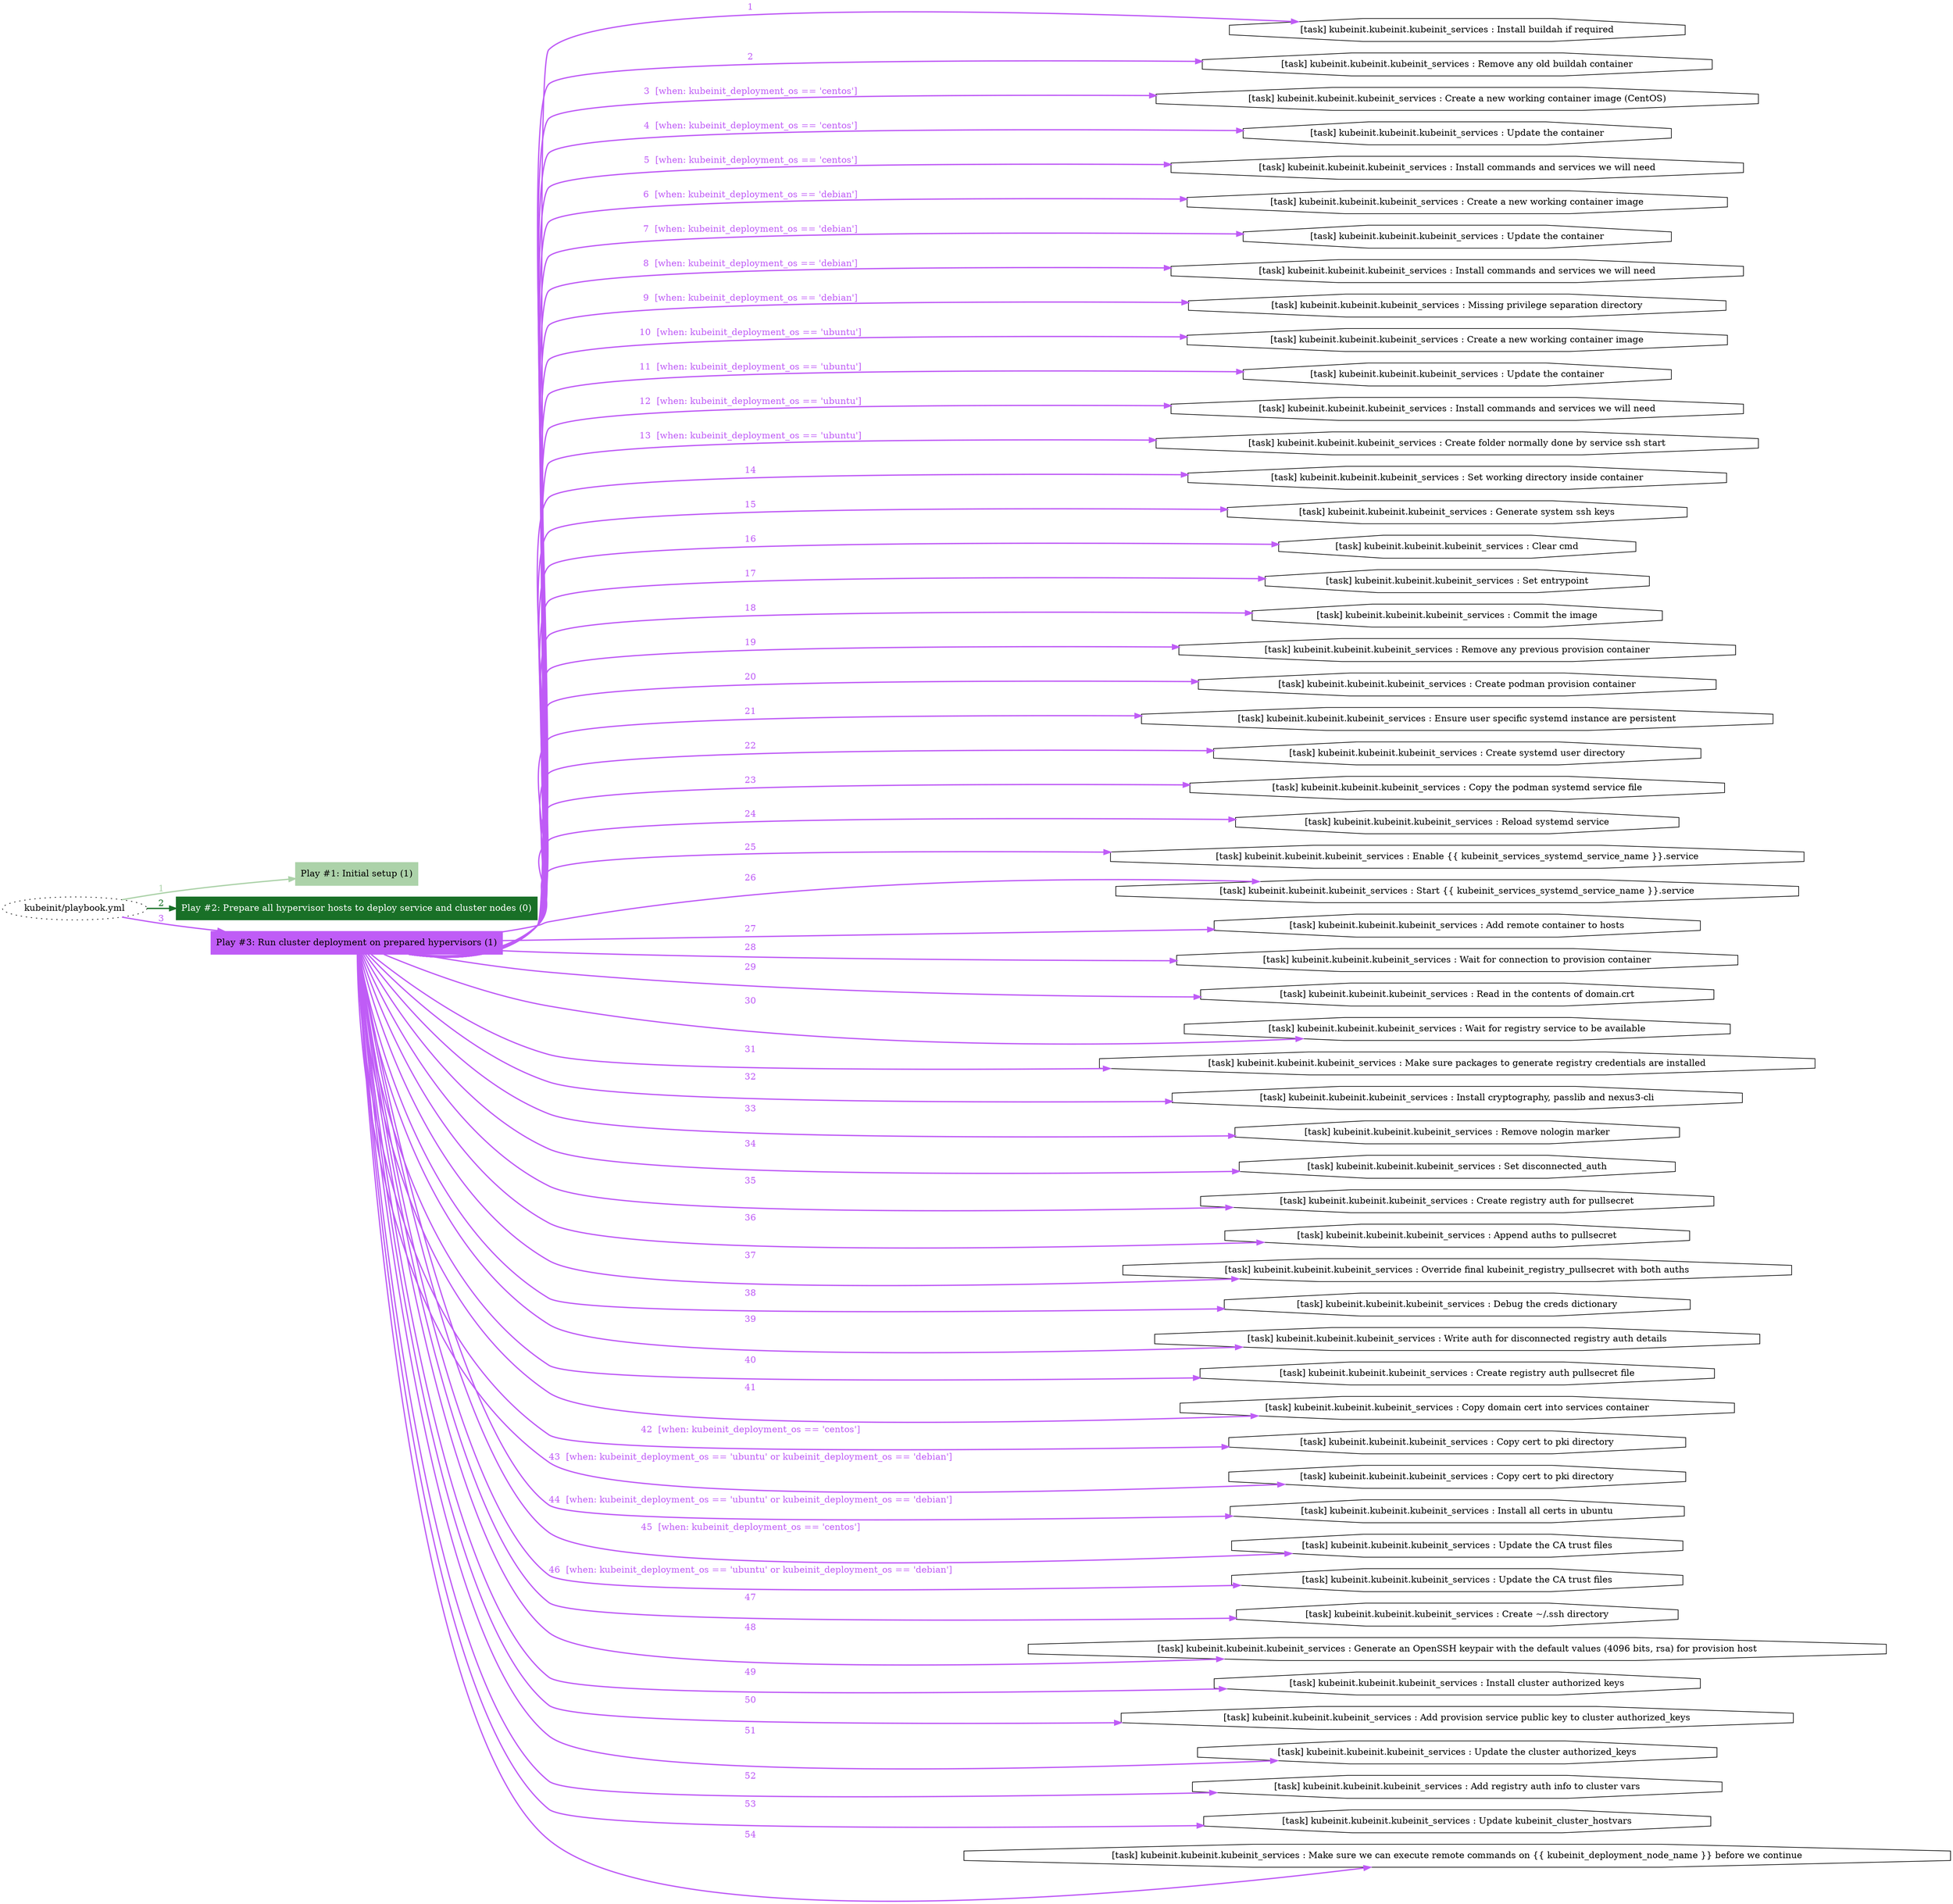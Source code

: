 digraph "kubeinit/playbook.yml "{
	graph [concentrate=true ordering=in rankdir=LR ratio=fill]
	edge [esep=5 sep=10]
	"kubeinit/playbook.yml" [id=root_node style=dotted]
	subgraph "Play #1: Initial setup (1) "{
		"Play #1: Initial setup (1)" [color="#acd2a9" fontcolor="#000000" id="play_06b032d3-6a94-4f73-8f4c-905910afb8e7" shape=box style=filled tooltip=localhost]
		"kubeinit/playbook.yml" -> "Play #1: Initial setup (1)" [label=1 color="#acd2a9" fontcolor="#acd2a9" id="edge_95d39c3b-3cc0-48ee-9148-61e11b98f552" style=bold]
	}
	subgraph "Play #2: Prepare all hypervisor hosts to deploy service and cluster nodes (0) "{
		"Play #2: Prepare all hypervisor hosts to deploy service and cluster nodes (0)" [color="#197027" fontcolor="#ffffff" id="play_682ac700-83cf-4802-b908-105797a60262" shape=box style=filled tooltip=""]
		"kubeinit/playbook.yml" -> "Play #2: Prepare all hypervisor hosts to deploy service and cluster nodes (0)" [label=2 color="#197027" fontcolor="#197027" id="edge_92f42114-d80a-492d-abc2-aa714ddc43ce" style=bold]
	}
	subgraph "Play #3: Run cluster deployment on prepared hypervisors (1) "{
		"Play #3: Run cluster deployment on prepared hypervisors (1)" [color="#bf5cf6" fontcolor="#000000" id="play_4852a012-44da-4ba2-8303-1a6c20c2670a" shape=box style=filled tooltip=localhost]
		"kubeinit/playbook.yml" -> "Play #3: Run cluster deployment on prepared hypervisors (1)" [label=3 color="#bf5cf6" fontcolor="#bf5cf6" id="edge_c5d459db-aefd-47b8-b8a4-e5a2117bd01e" style=bold]
		"task_a3246baa-a2d9-4d53-8f70-68f6d8556e1e" [label="[task] kubeinit.kubeinit.kubeinit_services : Install buildah if required" id="task_a3246baa-a2d9-4d53-8f70-68f6d8556e1e" shape=octagon tooltip="[task] kubeinit.kubeinit.kubeinit_services : Install buildah if required"]
		"Play #3: Run cluster deployment on prepared hypervisors (1)" -> "task_a3246baa-a2d9-4d53-8f70-68f6d8556e1e" [label=1 color="#bf5cf6" fontcolor="#bf5cf6" id="edge_9a2b834f-42ee-42da-9f2a-3ac3b010bf68" style=bold]
		"task_317cfb30-0be2-42cf-9969-2e9928e04480" [label="[task] kubeinit.kubeinit.kubeinit_services : Remove any old buildah container" id="task_317cfb30-0be2-42cf-9969-2e9928e04480" shape=octagon tooltip="[task] kubeinit.kubeinit.kubeinit_services : Remove any old buildah container"]
		"Play #3: Run cluster deployment on prepared hypervisors (1)" -> "task_317cfb30-0be2-42cf-9969-2e9928e04480" [label=2 color="#bf5cf6" fontcolor="#bf5cf6" id="edge_b6020b13-4060-410a-901d-f06ab6f2cb85" style=bold]
		"task_8e681a12-9dfe-4beb-9670-1efeda47d3bb" [label="[task] kubeinit.kubeinit.kubeinit_services : Create a new working container image (CentOS)" id="task_8e681a12-9dfe-4beb-9670-1efeda47d3bb" shape=octagon tooltip="[task] kubeinit.kubeinit.kubeinit_services : Create a new working container image (CentOS)"]
		"Play #3: Run cluster deployment on prepared hypervisors (1)" -> "task_8e681a12-9dfe-4beb-9670-1efeda47d3bb" [label="3  [when: kubeinit_deployment_os == 'centos']" color="#bf5cf6" fontcolor="#bf5cf6" id="edge_2c207636-73e7-415d-a151-efe45d5feb96" style=bold]
		"task_44bb2efc-7c12-4918-87da-ecd2a021dd88" [label="[task] kubeinit.kubeinit.kubeinit_services : Update the container" id="task_44bb2efc-7c12-4918-87da-ecd2a021dd88" shape=octagon tooltip="[task] kubeinit.kubeinit.kubeinit_services : Update the container"]
		"Play #3: Run cluster deployment on prepared hypervisors (1)" -> "task_44bb2efc-7c12-4918-87da-ecd2a021dd88" [label="4  [when: kubeinit_deployment_os == 'centos']" color="#bf5cf6" fontcolor="#bf5cf6" id="edge_42996ac3-fa01-4d75-967a-5203ed3d7bc3" style=bold]
		"task_103789b3-ecd9-4817-9b9b-3af68e0b0f04" [label="[task] kubeinit.kubeinit.kubeinit_services : Install commands and services we will need" id="task_103789b3-ecd9-4817-9b9b-3af68e0b0f04" shape=octagon tooltip="[task] kubeinit.kubeinit.kubeinit_services : Install commands and services we will need"]
		"Play #3: Run cluster deployment on prepared hypervisors (1)" -> "task_103789b3-ecd9-4817-9b9b-3af68e0b0f04" [label="5  [when: kubeinit_deployment_os == 'centos']" color="#bf5cf6" fontcolor="#bf5cf6" id="edge_ab98bdf5-58a5-4163-940d-7ef8af41ecc7" style=bold]
		"task_639f6425-06e9-48ca-b24b-b2b8c6118572" [label="[task] kubeinit.kubeinit.kubeinit_services : Create a new working container image" id="task_639f6425-06e9-48ca-b24b-b2b8c6118572" shape=octagon tooltip="[task] kubeinit.kubeinit.kubeinit_services : Create a new working container image"]
		"Play #3: Run cluster deployment on prepared hypervisors (1)" -> "task_639f6425-06e9-48ca-b24b-b2b8c6118572" [label="6  [when: kubeinit_deployment_os == 'debian']" color="#bf5cf6" fontcolor="#bf5cf6" id="edge_09f271b4-9f4e-4bf5-9358-d204193b887f" style=bold]
		"task_9679554e-78ec-4e9a-898b-b5fda9d04f50" [label="[task] kubeinit.kubeinit.kubeinit_services : Update the container" id="task_9679554e-78ec-4e9a-898b-b5fda9d04f50" shape=octagon tooltip="[task] kubeinit.kubeinit.kubeinit_services : Update the container"]
		"Play #3: Run cluster deployment on prepared hypervisors (1)" -> "task_9679554e-78ec-4e9a-898b-b5fda9d04f50" [label="7  [when: kubeinit_deployment_os == 'debian']" color="#bf5cf6" fontcolor="#bf5cf6" id="edge_9117c44f-74b1-4ff0-b89f-d93805483442" style=bold]
		"task_1ad63924-0e11-457f-b80a-92be7ea1cd9b" [label="[task] kubeinit.kubeinit.kubeinit_services : Install commands and services we will need" id="task_1ad63924-0e11-457f-b80a-92be7ea1cd9b" shape=octagon tooltip="[task] kubeinit.kubeinit.kubeinit_services : Install commands and services we will need"]
		"Play #3: Run cluster deployment on prepared hypervisors (1)" -> "task_1ad63924-0e11-457f-b80a-92be7ea1cd9b" [label="8  [when: kubeinit_deployment_os == 'debian']" color="#bf5cf6" fontcolor="#bf5cf6" id="edge_a5ba1173-18b0-46cd-94d1-78222f380ebc" style=bold]
		"task_04edf44b-a9ac-48e0-b074-00bbd72ff49d" [label="[task] kubeinit.kubeinit.kubeinit_services : Missing privilege separation directory" id="task_04edf44b-a9ac-48e0-b074-00bbd72ff49d" shape=octagon tooltip="[task] kubeinit.kubeinit.kubeinit_services : Missing privilege separation directory"]
		"Play #3: Run cluster deployment on prepared hypervisors (1)" -> "task_04edf44b-a9ac-48e0-b074-00bbd72ff49d" [label="9  [when: kubeinit_deployment_os == 'debian']" color="#bf5cf6" fontcolor="#bf5cf6" id="edge_5c621e55-04ec-4f84-a488-3f172cfc2449" style=bold]
		"task_ed4a9678-1366-4a82-99f9-fb9b42735679" [label="[task] kubeinit.kubeinit.kubeinit_services : Create a new working container image" id="task_ed4a9678-1366-4a82-99f9-fb9b42735679" shape=octagon tooltip="[task] kubeinit.kubeinit.kubeinit_services : Create a new working container image"]
		"Play #3: Run cluster deployment on prepared hypervisors (1)" -> "task_ed4a9678-1366-4a82-99f9-fb9b42735679" [label="10  [when: kubeinit_deployment_os == 'ubuntu']" color="#bf5cf6" fontcolor="#bf5cf6" id="edge_c5f24718-bc1b-49f5-ad99-1fcb4300d95d" style=bold]
		"task_159aa2e1-d94a-4276-bde3-cd0e9afe60f0" [label="[task] kubeinit.kubeinit.kubeinit_services : Update the container" id="task_159aa2e1-d94a-4276-bde3-cd0e9afe60f0" shape=octagon tooltip="[task] kubeinit.kubeinit.kubeinit_services : Update the container"]
		"Play #3: Run cluster deployment on prepared hypervisors (1)" -> "task_159aa2e1-d94a-4276-bde3-cd0e9afe60f0" [label="11  [when: kubeinit_deployment_os == 'ubuntu']" color="#bf5cf6" fontcolor="#bf5cf6" id="edge_9fbae640-a235-411a-9fbc-fab2c042fe3e" style=bold]
		"task_1473fc0b-3927-459a-a36e-9ad79a165337" [label="[task] kubeinit.kubeinit.kubeinit_services : Install commands and services we will need" id="task_1473fc0b-3927-459a-a36e-9ad79a165337" shape=octagon tooltip="[task] kubeinit.kubeinit.kubeinit_services : Install commands and services we will need"]
		"Play #3: Run cluster deployment on prepared hypervisors (1)" -> "task_1473fc0b-3927-459a-a36e-9ad79a165337" [label="12  [when: kubeinit_deployment_os == 'ubuntu']" color="#bf5cf6" fontcolor="#bf5cf6" id="edge_58389a6f-820b-4aa4-b323-b3c27718a434" style=bold]
		"task_68e7adf6-92c5-440d-8c52-d4ad6a4d2aad" [label="[task] kubeinit.kubeinit.kubeinit_services : Create folder normally done by service ssh start" id="task_68e7adf6-92c5-440d-8c52-d4ad6a4d2aad" shape=octagon tooltip="[task] kubeinit.kubeinit.kubeinit_services : Create folder normally done by service ssh start"]
		"Play #3: Run cluster deployment on prepared hypervisors (1)" -> "task_68e7adf6-92c5-440d-8c52-d4ad6a4d2aad" [label="13  [when: kubeinit_deployment_os == 'ubuntu']" color="#bf5cf6" fontcolor="#bf5cf6" id="edge_b3832a2c-644e-4ef9-a809-a92401c4c9e5" style=bold]
		"task_55bad6ab-d9e0-494e-9709-9488a699a8a6" [label="[task] kubeinit.kubeinit.kubeinit_services : Set working directory inside container" id="task_55bad6ab-d9e0-494e-9709-9488a699a8a6" shape=octagon tooltip="[task] kubeinit.kubeinit.kubeinit_services : Set working directory inside container"]
		"Play #3: Run cluster deployment on prepared hypervisors (1)" -> "task_55bad6ab-d9e0-494e-9709-9488a699a8a6" [label=14 color="#bf5cf6" fontcolor="#bf5cf6" id="edge_0e6200b1-766b-4f32-808d-e98c38b7ec17" style=bold]
		"task_594b7d6c-8a99-45b4-950c-49a26a9b5d2d" [label="[task] kubeinit.kubeinit.kubeinit_services : Generate system ssh keys" id="task_594b7d6c-8a99-45b4-950c-49a26a9b5d2d" shape=octagon tooltip="[task] kubeinit.kubeinit.kubeinit_services : Generate system ssh keys"]
		"Play #3: Run cluster deployment on prepared hypervisors (1)" -> "task_594b7d6c-8a99-45b4-950c-49a26a9b5d2d" [label=15 color="#bf5cf6" fontcolor="#bf5cf6" id="edge_bd895185-4eb6-4728-8f4f-96e43c4165a8" style=bold]
		"task_ef9c14f3-168a-47bc-b8dd-ad3f24ab007f" [label="[task] kubeinit.kubeinit.kubeinit_services : Clear cmd" id="task_ef9c14f3-168a-47bc-b8dd-ad3f24ab007f" shape=octagon tooltip="[task] kubeinit.kubeinit.kubeinit_services : Clear cmd"]
		"Play #3: Run cluster deployment on prepared hypervisors (1)" -> "task_ef9c14f3-168a-47bc-b8dd-ad3f24ab007f" [label=16 color="#bf5cf6" fontcolor="#bf5cf6" id="edge_959463c5-1ebc-469a-83a7-057fcd7123ee" style=bold]
		"task_6e047165-98d6-4fc0-b6aa-b3da6ef004a9" [label="[task] kubeinit.kubeinit.kubeinit_services : Set entrypoint" id="task_6e047165-98d6-4fc0-b6aa-b3da6ef004a9" shape=octagon tooltip="[task] kubeinit.kubeinit.kubeinit_services : Set entrypoint"]
		"Play #3: Run cluster deployment on prepared hypervisors (1)" -> "task_6e047165-98d6-4fc0-b6aa-b3da6ef004a9" [label=17 color="#bf5cf6" fontcolor="#bf5cf6" id="edge_56493f59-9b31-4a15-b708-6b67f415f6ad" style=bold]
		"task_5d1b3963-8568-425b-997b-e4ebbe13a4f3" [label="[task] kubeinit.kubeinit.kubeinit_services : Commit the image" id="task_5d1b3963-8568-425b-997b-e4ebbe13a4f3" shape=octagon tooltip="[task] kubeinit.kubeinit.kubeinit_services : Commit the image"]
		"Play #3: Run cluster deployment on prepared hypervisors (1)" -> "task_5d1b3963-8568-425b-997b-e4ebbe13a4f3" [label=18 color="#bf5cf6" fontcolor="#bf5cf6" id="edge_07728db5-71b3-470b-805e-acc37760b61c" style=bold]
		"task_e2772878-53a0-429e-9b9b-5cf749fef703" [label="[task] kubeinit.kubeinit.kubeinit_services : Remove any previous provision container" id="task_e2772878-53a0-429e-9b9b-5cf749fef703" shape=octagon tooltip="[task] kubeinit.kubeinit.kubeinit_services : Remove any previous provision container"]
		"Play #3: Run cluster deployment on prepared hypervisors (1)" -> "task_e2772878-53a0-429e-9b9b-5cf749fef703" [label=19 color="#bf5cf6" fontcolor="#bf5cf6" id="edge_34fcf7e2-b71d-432f-af61-0b78b76290fe" style=bold]
		"task_299399f4-6167-4de5-bf06-3f1dc42afa11" [label="[task] kubeinit.kubeinit.kubeinit_services : Create podman provision container" id="task_299399f4-6167-4de5-bf06-3f1dc42afa11" shape=octagon tooltip="[task] kubeinit.kubeinit.kubeinit_services : Create podman provision container"]
		"Play #3: Run cluster deployment on prepared hypervisors (1)" -> "task_299399f4-6167-4de5-bf06-3f1dc42afa11" [label=20 color="#bf5cf6" fontcolor="#bf5cf6" id="edge_3d9a6372-9202-4c10-aee4-15c00df15d1c" style=bold]
		"task_d249b14b-c349-46d9-ab80-8acffec1d182" [label="[task] kubeinit.kubeinit.kubeinit_services : Ensure user specific systemd instance are persistent" id="task_d249b14b-c349-46d9-ab80-8acffec1d182" shape=octagon tooltip="[task] kubeinit.kubeinit.kubeinit_services : Ensure user specific systemd instance are persistent"]
		"Play #3: Run cluster deployment on prepared hypervisors (1)" -> "task_d249b14b-c349-46d9-ab80-8acffec1d182" [label=21 color="#bf5cf6" fontcolor="#bf5cf6" id="edge_a68bf40a-6b4b-4c0d-a4ba-1dce7ca78882" style=bold]
		"task_8efa0111-e6c6-4525-a9a5-096a6630a6e7" [label="[task] kubeinit.kubeinit.kubeinit_services : Create systemd user directory" id="task_8efa0111-e6c6-4525-a9a5-096a6630a6e7" shape=octagon tooltip="[task] kubeinit.kubeinit.kubeinit_services : Create systemd user directory"]
		"Play #3: Run cluster deployment on prepared hypervisors (1)" -> "task_8efa0111-e6c6-4525-a9a5-096a6630a6e7" [label=22 color="#bf5cf6" fontcolor="#bf5cf6" id="edge_8c798d69-ff17-4c32-93f7-e0ec5cd6e90c" style=bold]
		"task_c5d00f15-cb13-44bb-bbe4-7c949a534471" [label="[task] kubeinit.kubeinit.kubeinit_services : Copy the podman systemd service file" id="task_c5d00f15-cb13-44bb-bbe4-7c949a534471" shape=octagon tooltip="[task] kubeinit.kubeinit.kubeinit_services : Copy the podman systemd service file"]
		"Play #3: Run cluster deployment on prepared hypervisors (1)" -> "task_c5d00f15-cb13-44bb-bbe4-7c949a534471" [label=23 color="#bf5cf6" fontcolor="#bf5cf6" id="edge_26504228-1701-4c53-864b-da227bc4d5c5" style=bold]
		"task_4882e3fb-d365-46fc-9239-e17ab6f8102f" [label="[task] kubeinit.kubeinit.kubeinit_services : Reload systemd service" id="task_4882e3fb-d365-46fc-9239-e17ab6f8102f" shape=octagon tooltip="[task] kubeinit.kubeinit.kubeinit_services : Reload systemd service"]
		"Play #3: Run cluster deployment on prepared hypervisors (1)" -> "task_4882e3fb-d365-46fc-9239-e17ab6f8102f" [label=24 color="#bf5cf6" fontcolor="#bf5cf6" id="edge_7aed1ebe-5646-4753-97a8-d70cc308a1ab" style=bold]
		"task_39a68de2-be8b-41ed-acb2-88dbfba9525a" [label="[task] kubeinit.kubeinit.kubeinit_services : Enable {{ kubeinit_services_systemd_service_name }}.service" id="task_39a68de2-be8b-41ed-acb2-88dbfba9525a" shape=octagon tooltip="[task] kubeinit.kubeinit.kubeinit_services : Enable {{ kubeinit_services_systemd_service_name }}.service"]
		"Play #3: Run cluster deployment on prepared hypervisors (1)" -> "task_39a68de2-be8b-41ed-acb2-88dbfba9525a" [label=25 color="#bf5cf6" fontcolor="#bf5cf6" id="edge_daaac2e8-83e4-4f98-b568-386fa4d3f2f8" style=bold]
		"task_469f3643-04dd-4b87-8d5a-dd0505d8f958" [label="[task] kubeinit.kubeinit.kubeinit_services : Start {{ kubeinit_services_systemd_service_name }}.service" id="task_469f3643-04dd-4b87-8d5a-dd0505d8f958" shape=octagon tooltip="[task] kubeinit.kubeinit.kubeinit_services : Start {{ kubeinit_services_systemd_service_name }}.service"]
		"Play #3: Run cluster deployment on prepared hypervisors (1)" -> "task_469f3643-04dd-4b87-8d5a-dd0505d8f958" [label=26 color="#bf5cf6" fontcolor="#bf5cf6" id="edge_930b3596-34bc-481b-a153-d7771cd3610e" style=bold]
		"task_8f585a38-1eef-4a42-a707-4461debab550" [label="[task] kubeinit.kubeinit.kubeinit_services : Add remote container to hosts" id="task_8f585a38-1eef-4a42-a707-4461debab550" shape=octagon tooltip="[task] kubeinit.kubeinit.kubeinit_services : Add remote container to hosts"]
		"Play #3: Run cluster deployment on prepared hypervisors (1)" -> "task_8f585a38-1eef-4a42-a707-4461debab550" [label=27 color="#bf5cf6" fontcolor="#bf5cf6" id="edge_07ad5b8c-e64d-406e-b580-b495aed104f2" style=bold]
		"task_c17c7d91-6343-4bfa-9abe-b5f6c80792ba" [label="[task] kubeinit.kubeinit.kubeinit_services : Wait for connection to provision container" id="task_c17c7d91-6343-4bfa-9abe-b5f6c80792ba" shape=octagon tooltip="[task] kubeinit.kubeinit.kubeinit_services : Wait for connection to provision container"]
		"Play #3: Run cluster deployment on prepared hypervisors (1)" -> "task_c17c7d91-6343-4bfa-9abe-b5f6c80792ba" [label=28 color="#bf5cf6" fontcolor="#bf5cf6" id="edge_dffba362-de2c-4226-9008-53fbb26ede28" style=bold]
		"task_b8092e24-42de-457c-b6d4-d1e3c3c2ff03" [label="[task] kubeinit.kubeinit.kubeinit_services : Read in the contents of domain.crt" id="task_b8092e24-42de-457c-b6d4-d1e3c3c2ff03" shape=octagon tooltip="[task] kubeinit.kubeinit.kubeinit_services : Read in the contents of domain.crt"]
		"Play #3: Run cluster deployment on prepared hypervisors (1)" -> "task_b8092e24-42de-457c-b6d4-d1e3c3c2ff03" [label=29 color="#bf5cf6" fontcolor="#bf5cf6" id="edge_d447f064-3122-4f60-9815-56721c8a9723" style=bold]
		"task_7f96c2d0-aa80-4620-bbe4-605eb9165b8c" [label="[task] kubeinit.kubeinit.kubeinit_services : Wait for registry service to be available" id="task_7f96c2d0-aa80-4620-bbe4-605eb9165b8c" shape=octagon tooltip="[task] kubeinit.kubeinit.kubeinit_services : Wait for registry service to be available"]
		"Play #3: Run cluster deployment on prepared hypervisors (1)" -> "task_7f96c2d0-aa80-4620-bbe4-605eb9165b8c" [label=30 color="#bf5cf6" fontcolor="#bf5cf6" id="edge_ae269284-abab-49ed-8a1b-bb90128b616d" style=bold]
		"task_d7fa0716-5094-4fb8-ace0-46e4ae9c5e74" [label="[task] kubeinit.kubeinit.kubeinit_services : Make sure packages to generate registry credentials are installed" id="task_d7fa0716-5094-4fb8-ace0-46e4ae9c5e74" shape=octagon tooltip="[task] kubeinit.kubeinit.kubeinit_services : Make sure packages to generate registry credentials are installed"]
		"Play #3: Run cluster deployment on prepared hypervisors (1)" -> "task_d7fa0716-5094-4fb8-ace0-46e4ae9c5e74" [label=31 color="#bf5cf6" fontcolor="#bf5cf6" id="edge_a058ab76-9229-4bf5-87c8-07c8c4fea9b8" style=bold]
		"task_c2035e80-b403-466a-94aa-76d4bf9be168" [label="[task] kubeinit.kubeinit.kubeinit_services : Install cryptography, passlib and nexus3-cli" id="task_c2035e80-b403-466a-94aa-76d4bf9be168" shape=octagon tooltip="[task] kubeinit.kubeinit.kubeinit_services : Install cryptography, passlib and nexus3-cli"]
		"Play #3: Run cluster deployment on prepared hypervisors (1)" -> "task_c2035e80-b403-466a-94aa-76d4bf9be168" [label=32 color="#bf5cf6" fontcolor="#bf5cf6" id="edge_dd47a0fe-0ba4-4cec-b9f8-791f43d54f94" style=bold]
		"task_3f02483e-650c-4efe-8883-4a6ed9fdb9da" [label="[task] kubeinit.kubeinit.kubeinit_services : Remove nologin marker" id="task_3f02483e-650c-4efe-8883-4a6ed9fdb9da" shape=octagon tooltip="[task] kubeinit.kubeinit.kubeinit_services : Remove nologin marker"]
		"Play #3: Run cluster deployment on prepared hypervisors (1)" -> "task_3f02483e-650c-4efe-8883-4a6ed9fdb9da" [label=33 color="#bf5cf6" fontcolor="#bf5cf6" id="edge_497de959-17d1-4549-9236-d94d24042b74" style=bold]
		"task_3fae8157-294d-45f2-86f6-ce3d16caa9a2" [label="[task] kubeinit.kubeinit.kubeinit_services : Set disconnected_auth" id="task_3fae8157-294d-45f2-86f6-ce3d16caa9a2" shape=octagon tooltip="[task] kubeinit.kubeinit.kubeinit_services : Set disconnected_auth"]
		"Play #3: Run cluster deployment on prepared hypervisors (1)" -> "task_3fae8157-294d-45f2-86f6-ce3d16caa9a2" [label=34 color="#bf5cf6" fontcolor="#bf5cf6" id="edge_068c8c3b-9591-41a1-bbc2-b6424664d051" style=bold]
		"task_66707ff3-400d-430c-a0f3-9c5ac3f8a849" [label="[task] kubeinit.kubeinit.kubeinit_services : Create registry auth for pullsecret" id="task_66707ff3-400d-430c-a0f3-9c5ac3f8a849" shape=octagon tooltip="[task] kubeinit.kubeinit.kubeinit_services : Create registry auth for pullsecret"]
		"Play #3: Run cluster deployment on prepared hypervisors (1)" -> "task_66707ff3-400d-430c-a0f3-9c5ac3f8a849" [label=35 color="#bf5cf6" fontcolor="#bf5cf6" id="edge_00adb7d7-c488-43bf-9a71-e1a89d0764e3" style=bold]
		"task_f4b332ac-23ef-4f06-917a-c796ba4d65b6" [label="[task] kubeinit.kubeinit.kubeinit_services : Append auths to pullsecret" id="task_f4b332ac-23ef-4f06-917a-c796ba4d65b6" shape=octagon tooltip="[task] kubeinit.kubeinit.kubeinit_services : Append auths to pullsecret"]
		"Play #3: Run cluster deployment on prepared hypervisors (1)" -> "task_f4b332ac-23ef-4f06-917a-c796ba4d65b6" [label=36 color="#bf5cf6" fontcolor="#bf5cf6" id="edge_5765c104-e873-4986-a136-12269321b604" style=bold]
		"task_f1044d1b-9fe9-44cf-8c3d-2d64fabd7913" [label="[task] kubeinit.kubeinit.kubeinit_services : Override final kubeinit_registry_pullsecret with both auths" id="task_f1044d1b-9fe9-44cf-8c3d-2d64fabd7913" shape=octagon tooltip="[task] kubeinit.kubeinit.kubeinit_services : Override final kubeinit_registry_pullsecret with both auths"]
		"Play #3: Run cluster deployment on prepared hypervisors (1)" -> "task_f1044d1b-9fe9-44cf-8c3d-2d64fabd7913" [label=37 color="#bf5cf6" fontcolor="#bf5cf6" id="edge_e7adf722-d81e-4ae6-ac8d-efbdb97d930b" style=bold]
		"task_edb93755-8259-43bc-a146-ac6096f0190a" [label="[task] kubeinit.kubeinit.kubeinit_services : Debug the creds dictionary" id="task_edb93755-8259-43bc-a146-ac6096f0190a" shape=octagon tooltip="[task] kubeinit.kubeinit.kubeinit_services : Debug the creds dictionary"]
		"Play #3: Run cluster deployment on prepared hypervisors (1)" -> "task_edb93755-8259-43bc-a146-ac6096f0190a" [label=38 color="#bf5cf6" fontcolor="#bf5cf6" id="edge_cf0b5f37-12ac-4e64-b6c4-f862b70b9878" style=bold]
		"task_c5ba315f-11f3-49d6-bc19-11fc6f87c531" [label="[task] kubeinit.kubeinit.kubeinit_services : Write auth for disconnected registry auth details" id="task_c5ba315f-11f3-49d6-bc19-11fc6f87c531" shape=octagon tooltip="[task] kubeinit.kubeinit.kubeinit_services : Write auth for disconnected registry auth details"]
		"Play #3: Run cluster deployment on prepared hypervisors (1)" -> "task_c5ba315f-11f3-49d6-bc19-11fc6f87c531" [label=39 color="#bf5cf6" fontcolor="#bf5cf6" id="edge_0e491967-90d7-4060-a8ed-06d7ac76b2da" style=bold]
		"task_85322601-610d-4190-8455-cbdbe460b140" [label="[task] kubeinit.kubeinit.kubeinit_services : Create registry auth pullsecret file" id="task_85322601-610d-4190-8455-cbdbe460b140" shape=octagon tooltip="[task] kubeinit.kubeinit.kubeinit_services : Create registry auth pullsecret file"]
		"Play #3: Run cluster deployment on prepared hypervisors (1)" -> "task_85322601-610d-4190-8455-cbdbe460b140" [label=40 color="#bf5cf6" fontcolor="#bf5cf6" id="edge_28cf1964-e779-4ef3-bbee-4c0597022fc9" style=bold]
		"task_a57fb4d0-a534-4b99-84a4-e888eec0adea" [label="[task] kubeinit.kubeinit.kubeinit_services : Copy domain cert into services container" id="task_a57fb4d0-a534-4b99-84a4-e888eec0adea" shape=octagon tooltip="[task] kubeinit.kubeinit.kubeinit_services : Copy domain cert into services container"]
		"Play #3: Run cluster deployment on prepared hypervisors (1)" -> "task_a57fb4d0-a534-4b99-84a4-e888eec0adea" [label=41 color="#bf5cf6" fontcolor="#bf5cf6" id="edge_57f46ec1-8b5b-4428-9539-c54abc0c7cd2" style=bold]
		"task_d9a06559-1114-4b6b-ae5b-d45c35018650" [label="[task] kubeinit.kubeinit.kubeinit_services : Copy cert to pki directory" id="task_d9a06559-1114-4b6b-ae5b-d45c35018650" shape=octagon tooltip="[task] kubeinit.kubeinit.kubeinit_services : Copy cert to pki directory"]
		"Play #3: Run cluster deployment on prepared hypervisors (1)" -> "task_d9a06559-1114-4b6b-ae5b-d45c35018650" [label="42  [when: kubeinit_deployment_os == 'centos']" color="#bf5cf6" fontcolor="#bf5cf6" id="edge_06fb302e-d305-44b5-afbc-9521d717d01d" style=bold]
		"task_8b7bcacc-7f57-4474-bc53-dea25dc0ead5" [label="[task] kubeinit.kubeinit.kubeinit_services : Copy cert to pki directory" id="task_8b7bcacc-7f57-4474-bc53-dea25dc0ead5" shape=octagon tooltip="[task] kubeinit.kubeinit.kubeinit_services : Copy cert to pki directory"]
		"Play #3: Run cluster deployment on prepared hypervisors (1)" -> "task_8b7bcacc-7f57-4474-bc53-dea25dc0ead5" [label="43  [when: kubeinit_deployment_os == 'ubuntu' or kubeinit_deployment_os == 'debian']" color="#bf5cf6" fontcolor="#bf5cf6" id="edge_24a5ea9d-226b-47cb-b254-d513f45fcd9d" style=bold]
		"task_8c77293e-cf65-413b-8041-8f1b8bcedc71" [label="[task] kubeinit.kubeinit.kubeinit_services : Install all certs in ubuntu" id="task_8c77293e-cf65-413b-8041-8f1b8bcedc71" shape=octagon tooltip="[task] kubeinit.kubeinit.kubeinit_services : Install all certs in ubuntu"]
		"Play #3: Run cluster deployment on prepared hypervisors (1)" -> "task_8c77293e-cf65-413b-8041-8f1b8bcedc71" [label="44  [when: kubeinit_deployment_os == 'ubuntu' or kubeinit_deployment_os == 'debian']" color="#bf5cf6" fontcolor="#bf5cf6" id="edge_39e1d9c6-3686-4f5b-8147-6414ec512b02" style=bold]
		"task_56930358-44c7-4b94-bfbd-3eacbe05bbfe" [label="[task] kubeinit.kubeinit.kubeinit_services : Update the CA trust files" id="task_56930358-44c7-4b94-bfbd-3eacbe05bbfe" shape=octagon tooltip="[task] kubeinit.kubeinit.kubeinit_services : Update the CA trust files"]
		"Play #3: Run cluster deployment on prepared hypervisors (1)" -> "task_56930358-44c7-4b94-bfbd-3eacbe05bbfe" [label="45  [when: kubeinit_deployment_os == 'centos']" color="#bf5cf6" fontcolor="#bf5cf6" id="edge_114e5683-20e7-4b37-9810-21539c52a035" style=bold]
		"task_75baf3d1-55e6-47a8-8ced-ac2cbd1ab6f3" [label="[task] kubeinit.kubeinit.kubeinit_services : Update the CA trust files" id="task_75baf3d1-55e6-47a8-8ced-ac2cbd1ab6f3" shape=octagon tooltip="[task] kubeinit.kubeinit.kubeinit_services : Update the CA trust files"]
		"Play #3: Run cluster deployment on prepared hypervisors (1)" -> "task_75baf3d1-55e6-47a8-8ced-ac2cbd1ab6f3" [label="46  [when: kubeinit_deployment_os == 'ubuntu' or kubeinit_deployment_os == 'debian']" color="#bf5cf6" fontcolor="#bf5cf6" id="edge_67903631-5718-4732-b90a-dde3938a1c80" style=bold]
		"task_2d4c6e31-cb63-4cb1-8660-5d0b3af47f9d" [label="[task] kubeinit.kubeinit.kubeinit_services : Create ~/.ssh directory" id="task_2d4c6e31-cb63-4cb1-8660-5d0b3af47f9d" shape=octagon tooltip="[task] kubeinit.kubeinit.kubeinit_services : Create ~/.ssh directory"]
		"Play #3: Run cluster deployment on prepared hypervisors (1)" -> "task_2d4c6e31-cb63-4cb1-8660-5d0b3af47f9d" [label=47 color="#bf5cf6" fontcolor="#bf5cf6" id="edge_67d3609c-d968-443d-92a9-ae10cc587d67" style=bold]
		"task_a2e7569e-653f-407c-8455-a5bbac70745d" [label="[task] kubeinit.kubeinit.kubeinit_services : Generate an OpenSSH keypair with the default values (4096 bits, rsa) for provision host" id="task_a2e7569e-653f-407c-8455-a5bbac70745d" shape=octagon tooltip="[task] kubeinit.kubeinit.kubeinit_services : Generate an OpenSSH keypair with the default values (4096 bits, rsa) for provision host"]
		"Play #3: Run cluster deployment on prepared hypervisors (1)" -> "task_a2e7569e-653f-407c-8455-a5bbac70745d" [label=48 color="#bf5cf6" fontcolor="#bf5cf6" id="edge_0200a9a1-5c87-4b11-9077-bd96240919e6" style=bold]
		"task_f200b0bb-2df2-4bba-a516-0bc9af51ea17" [label="[task] kubeinit.kubeinit.kubeinit_services : Install cluster authorized keys" id="task_f200b0bb-2df2-4bba-a516-0bc9af51ea17" shape=octagon tooltip="[task] kubeinit.kubeinit.kubeinit_services : Install cluster authorized keys"]
		"Play #3: Run cluster deployment on prepared hypervisors (1)" -> "task_f200b0bb-2df2-4bba-a516-0bc9af51ea17" [label=49 color="#bf5cf6" fontcolor="#bf5cf6" id="edge_e0d08c64-ec17-465e-8e09-bcae00044278" style=bold]
		"task_14f113c6-3913-4e3d-9b0e-4d22eed545a1" [label="[task] kubeinit.kubeinit.kubeinit_services : Add provision service public key to cluster authorized_keys" id="task_14f113c6-3913-4e3d-9b0e-4d22eed545a1" shape=octagon tooltip="[task] kubeinit.kubeinit.kubeinit_services : Add provision service public key to cluster authorized_keys"]
		"Play #3: Run cluster deployment on prepared hypervisors (1)" -> "task_14f113c6-3913-4e3d-9b0e-4d22eed545a1" [label=50 color="#bf5cf6" fontcolor="#bf5cf6" id="edge_6784fba6-93e4-4d5c-9c9b-9c05c3a3b001" style=bold]
		"task_2e82dcb2-0fb7-45de-bf19-e03c99aa22c2" [label="[task] kubeinit.kubeinit.kubeinit_services : Update the cluster authorized_keys" id="task_2e82dcb2-0fb7-45de-bf19-e03c99aa22c2" shape=octagon tooltip="[task] kubeinit.kubeinit.kubeinit_services : Update the cluster authorized_keys"]
		"Play #3: Run cluster deployment on prepared hypervisors (1)" -> "task_2e82dcb2-0fb7-45de-bf19-e03c99aa22c2" [label=51 color="#bf5cf6" fontcolor="#bf5cf6" id="edge_8fb52430-57df-424c-b2df-d119cb2874de" style=bold]
		"task_48c4be5a-a2e4-458c-be7e-5d599593a92a" [label="[task] kubeinit.kubeinit.kubeinit_services : Add registry auth info to cluster vars" id="task_48c4be5a-a2e4-458c-be7e-5d599593a92a" shape=octagon tooltip="[task] kubeinit.kubeinit.kubeinit_services : Add registry auth info to cluster vars"]
		"Play #3: Run cluster deployment on prepared hypervisors (1)" -> "task_48c4be5a-a2e4-458c-be7e-5d599593a92a" [label=52 color="#bf5cf6" fontcolor="#bf5cf6" id="edge_440226bb-9331-419f-88e1-c22a88aaf1f5" style=bold]
		"task_fb2b9f19-78a8-4e03-8145-6983697bf863" [label="[task] kubeinit.kubeinit.kubeinit_services : Update kubeinit_cluster_hostvars" id="task_fb2b9f19-78a8-4e03-8145-6983697bf863" shape=octagon tooltip="[task] kubeinit.kubeinit.kubeinit_services : Update kubeinit_cluster_hostvars"]
		"Play #3: Run cluster deployment on prepared hypervisors (1)" -> "task_fb2b9f19-78a8-4e03-8145-6983697bf863" [label=53 color="#bf5cf6" fontcolor="#bf5cf6" id="edge_9afd96ae-6568-41ef-ad5a-c2377cfb6e6d" style=bold]
		"task_36b7f09d-d356-401f-989a-80a49a8cd6b9" [label="[task] kubeinit.kubeinit.kubeinit_services : Make sure we can execute remote commands on {{ kubeinit_deployment_node_name }} before we continue" id="task_36b7f09d-d356-401f-989a-80a49a8cd6b9" shape=octagon tooltip="[task] kubeinit.kubeinit.kubeinit_services : Make sure we can execute remote commands on {{ kubeinit_deployment_node_name }} before we continue"]
		"Play #3: Run cluster deployment on prepared hypervisors (1)" -> "task_36b7f09d-d356-401f-989a-80a49a8cd6b9" [label=54 color="#bf5cf6" fontcolor="#bf5cf6" id="edge_a993fc3d-5ffe-4b63-995e-2dd4f0d297b2" style=bold]
	}
}
